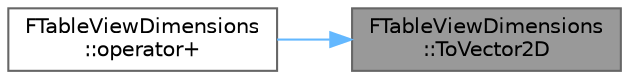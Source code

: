 digraph "FTableViewDimensions::ToVector2D"
{
 // INTERACTIVE_SVG=YES
 // LATEX_PDF_SIZE
  bgcolor="transparent";
  edge [fontname=Helvetica,fontsize=10,labelfontname=Helvetica,labelfontsize=10];
  node [fontname=Helvetica,fontsize=10,shape=box,height=0.2,width=0.4];
  rankdir="RL";
  Node1 [id="Node000001",label="FTableViewDimensions\l::ToVector2D",height=0.2,width=0.4,color="gray40", fillcolor="grey60", style="filled", fontcolor="black",tooltip=" "];
  Node1 -> Node2 [id="edge1_Node000001_Node000002",dir="back",color="steelblue1",style="solid",tooltip=" "];
  Node2 [id="Node000002",label="FTableViewDimensions\l::operator+",height=0.2,width=0.4,color="grey40", fillcolor="white", style="filled",URL="$d8/da2/structFTableViewDimensions.html#a9619bd02c139397d29cc252d1118e1e5",tooltip=" "];
}
